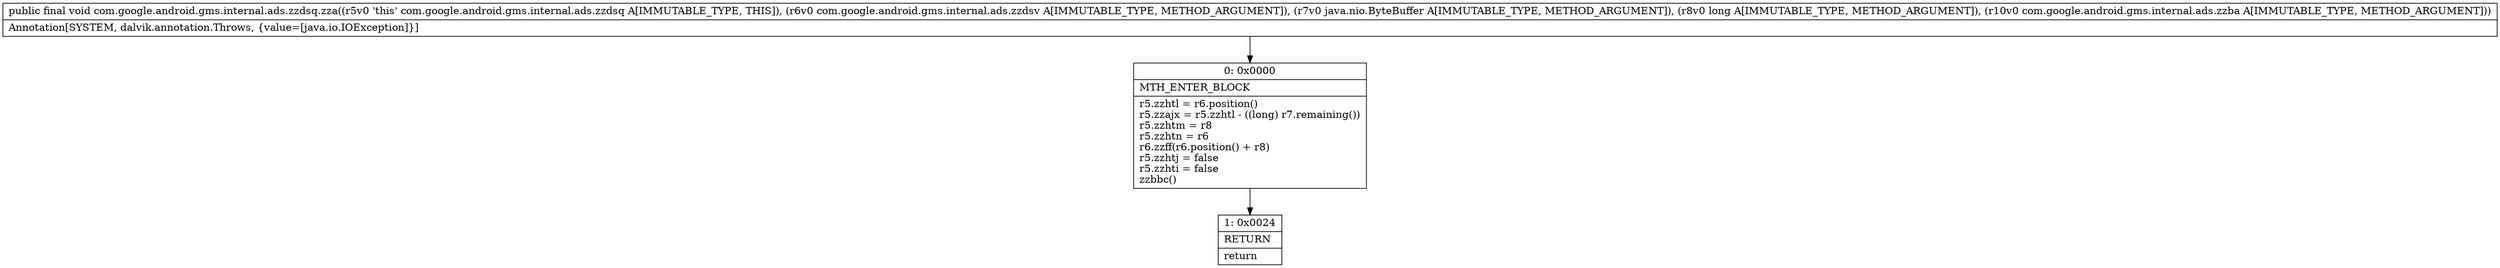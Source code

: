 digraph "CFG forcom.google.android.gms.internal.ads.zzdsq.zza(Lcom\/google\/android\/gms\/internal\/ads\/zzdsv;Ljava\/nio\/ByteBuffer;JLcom\/google\/android\/gms\/internal\/ads\/zzba;)V" {
Node_0 [shape=record,label="{0\:\ 0x0000|MTH_ENTER_BLOCK\l|r5.zzhtl = r6.position()\lr5.zzajx = r5.zzhtl \- ((long) r7.remaining())\lr5.zzhtm = r8\lr5.zzhtn = r6\lr6.zzff(r6.position() + r8)\lr5.zzhtj = false\lr5.zzhti = false\lzzbbc()\l}"];
Node_1 [shape=record,label="{1\:\ 0x0024|RETURN\l|return\l}"];
MethodNode[shape=record,label="{public final void com.google.android.gms.internal.ads.zzdsq.zza((r5v0 'this' com.google.android.gms.internal.ads.zzdsq A[IMMUTABLE_TYPE, THIS]), (r6v0 com.google.android.gms.internal.ads.zzdsv A[IMMUTABLE_TYPE, METHOD_ARGUMENT]), (r7v0 java.nio.ByteBuffer A[IMMUTABLE_TYPE, METHOD_ARGUMENT]), (r8v0 long A[IMMUTABLE_TYPE, METHOD_ARGUMENT]), (r10v0 com.google.android.gms.internal.ads.zzba A[IMMUTABLE_TYPE, METHOD_ARGUMENT]))  | Annotation[SYSTEM, dalvik.annotation.Throws, \{value=[java.io.IOException]\}]\l}"];
MethodNode -> Node_0;
Node_0 -> Node_1;
}

